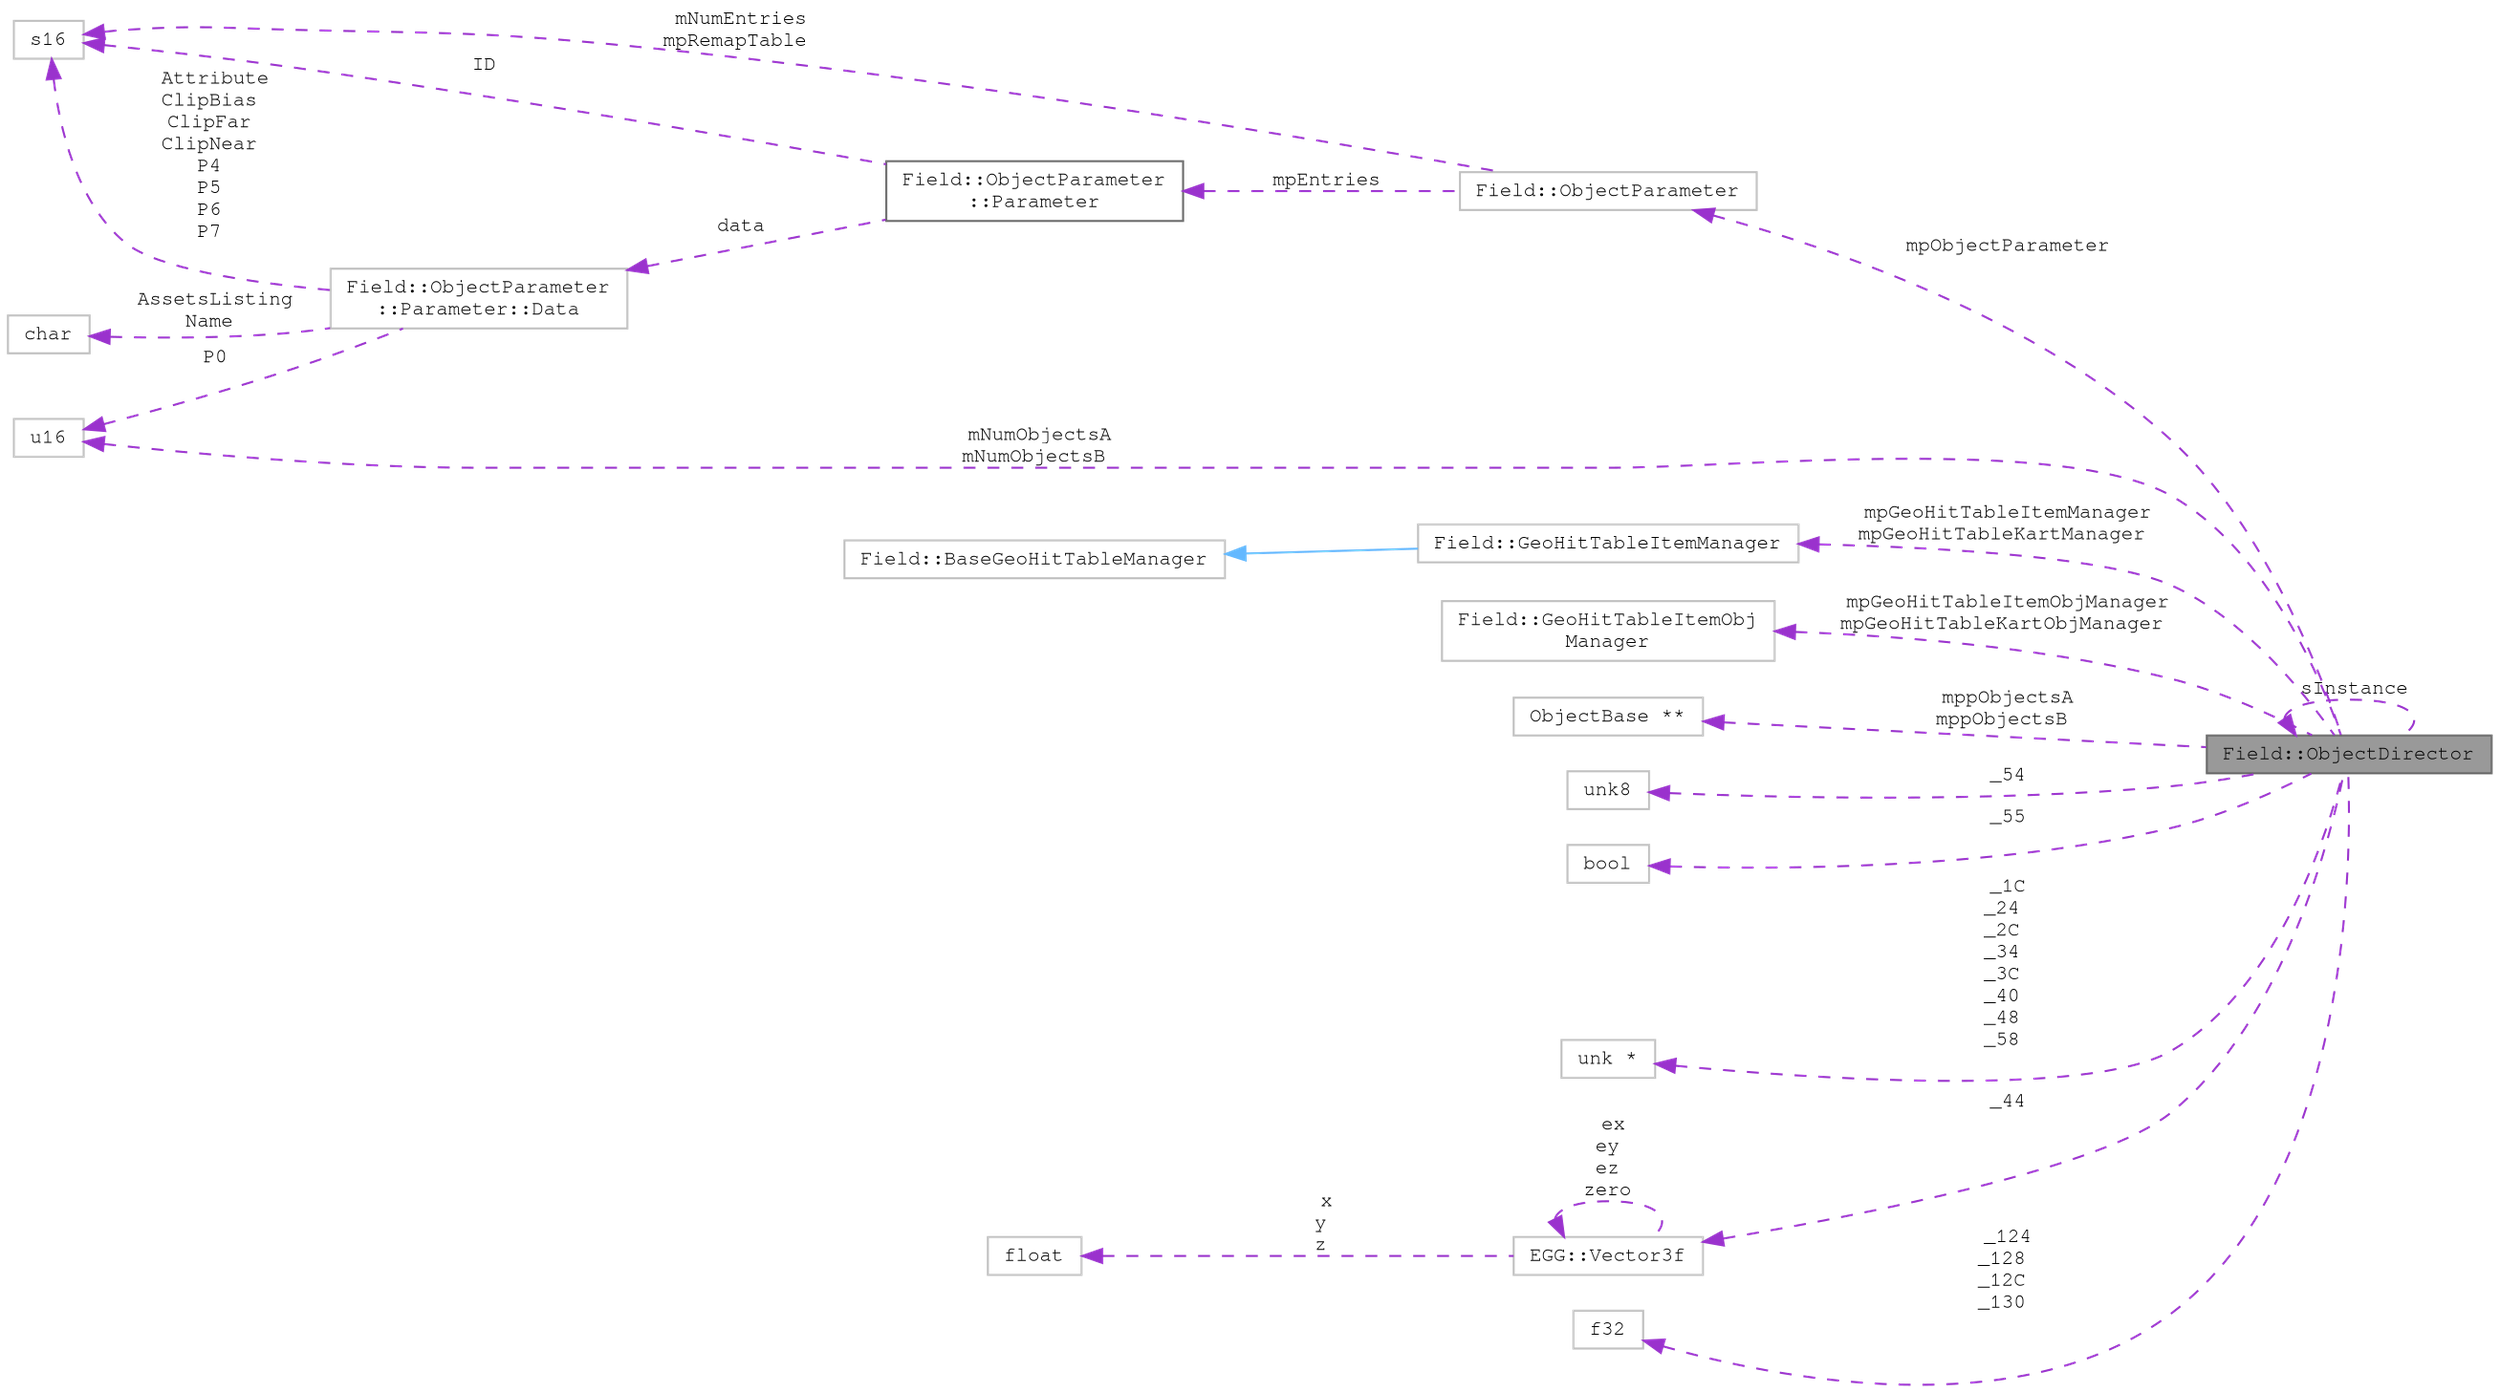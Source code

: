 digraph "Field::ObjectDirector"
{
 // LATEX_PDF_SIZE
  bgcolor="transparent";
  edge [fontname=FreeMono,fontsize=10,labelfontname=FreeMono,labelfontsize=10];
  node [fontname=FreeMono,fontsize=10,shape=box,height=0.2,width=0.4];
  rankdir="LR";
  Node1 [label="Field::ObjectDirector",height=0.2,width=0.4,color="gray40", fillcolor="grey60", style="filled", fontcolor="black",tooltip=" "];
  Node1 -> Node1 [dir="back",color="darkorchid3",style="dashed",label=" sInstance" ];
  Node2 -> Node1 [dir="back",color="darkorchid3",style="dashed",label=" mpObjectParameter" ];
  Node2 [label="Field::ObjectParameter",height=0.2,width=0.4,color="grey75", fillcolor="white", style="filled",URL="$class_field_1_1_object_parameter.html",tooltip=" "];
  Node3 -> Node2 [dir="back",color="darkorchid3",style="dashed",label=" mNumEntries\nmpRemapTable" ];
  Node3 [label="s16",height=0.2,width=0.4,color="grey75", fillcolor="white", style="filled",tooltip=" "];
  Node4 -> Node2 [dir="back",color="darkorchid3",style="dashed",label=" mpEntries" ];
  Node4 [label="Field::ObjectParameter\l::Parameter",height=0.2,width=0.4,color="gray40", fillcolor="white", style="filled",URL="$class_field_1_1_object_parameter.html#struct_field_1_1_object_parameter_1_1_parameter",tooltip="sizeof=0x74"];
  Node3 -> Node4 [dir="back",color="darkorchid3",style="dashed",label=" ID" ];
  Node5 -> Node4 [dir="back",color="darkorchid3",style="dashed",label=" data" ];
  Node5 [label="Field::ObjectParameter\l::Parameter::Data",height=0.2,width=0.4,color="grey75", fillcolor="white", style="filled",URL="$class_field_1_1_object_parameter.html#struct_field_1_1_object_parameter_1_1_parameter_1_1_data",tooltip=" "];
  Node6 -> Node5 [dir="back",color="darkorchid3",style="dashed",label=" AssetsListing\nName" ];
  Node6 [label="char",height=0.2,width=0.4,color="grey75", fillcolor="white", style="filled",tooltip=" "];
  Node7 -> Node5 [dir="back",color="darkorchid3",style="dashed",label=" P0" ];
  Node7 [label="u16",height=0.2,width=0.4,color="grey75", fillcolor="white", style="filled",URL="$classu16.html",tooltip=" "];
  Node3 -> Node5 [dir="back",color="darkorchid3",style="dashed",label=" Attribute\nClipBias\nClipFar\nClipNear\nP4\nP5\nP6\nP7" ];
  Node8 -> Node1 [dir="back",color="darkorchid3",style="dashed",label=" mpGeoHitTableItemManager\nmpGeoHitTableKartManager" ];
  Node8 [label="Field::GeoHitTableItemManager",height=0.2,width=0.4,color="grey75", fillcolor="white", style="filled",URL="$class_field_1_1_geo_hit_table_item_manager.html",tooltip=" "];
  Node9 -> Node8 [dir="back",color="steelblue1",style="solid"];
  Node9 [label="Field::BaseGeoHitTableManager",height=0.2,width=0.4,color="grey75", fillcolor="white", style="filled",URL="$class_field_1_1_base_geo_hit_table_manager.html",tooltip=" "];
  Node10 -> Node1 [dir="back",color="darkorchid3",style="dashed",label=" mpGeoHitTableItemObjManager\nmpGeoHitTableKartObjManager" ];
  Node10 [label="Field::GeoHitTableItemObj\lManager",height=0.2,width=0.4,color="grey75", fillcolor="white", style="filled",URL="$class_field_1_1_geo_hit_table_item_obj_manager.html",tooltip=" "];
  Node7 -> Node1 [dir="back",color="darkorchid3",style="dashed",label=" mNumObjectsA\nmNumObjectsB" ];
  Node11 -> Node1 [dir="back",color="darkorchid3",style="dashed",label=" mppObjectsA\nmppObjectsB" ];
  Node11 [label="ObjectBase **",height=0.2,width=0.4,color="grey75", fillcolor="white", style="filled",tooltip=" "];
  Node12 -> Node1 [dir="back",color="darkorchid3",style="dashed",label=" _54" ];
  Node12 [label="unk8",height=0.2,width=0.4,color="grey75", fillcolor="white", style="filled",tooltip=" "];
  Node13 -> Node1 [dir="back",color="darkorchid3",style="dashed",label=" _55" ];
  Node13 [label="bool",height=0.2,width=0.4,color="grey75", fillcolor="white", style="filled",tooltip=" "];
  Node14 -> Node1 [dir="back",color="darkorchid3",style="dashed",label=" _1C\n_24\n_2C\n_34\n_3C\n_40\n_48\n_58" ];
  Node14 [label="unk *",height=0.2,width=0.4,color="grey75", fillcolor="white", style="filled",tooltip=" "];
  Node15 -> Node1 [dir="back",color="darkorchid3",style="dashed",label=" _44" ];
  Node15 [label="EGG::Vector3f",height=0.2,width=0.4,color="grey75", fillcolor="white", style="filled",URL="$struct_e_g_g_1_1_vector3f.html",tooltip=" "];
  Node16 -> Node15 [dir="back",color="darkorchid3",style="dashed",label=" x\ny\nz" ];
  Node16 [label="float",height=0.2,width=0.4,color="grey75", fillcolor="white", style="filled",tooltip=" "];
  Node15 -> Node15 [dir="back",color="darkorchid3",style="dashed",label=" ex\ney\nez\nzero" ];
  Node17 -> Node1 [dir="back",color="darkorchid3",style="dashed",label=" _124\n_128\n_12C\n_130" ];
  Node17 [label="f32",height=0.2,width=0.4,color="grey75", fillcolor="white", style="filled",tooltip=" "];
}
